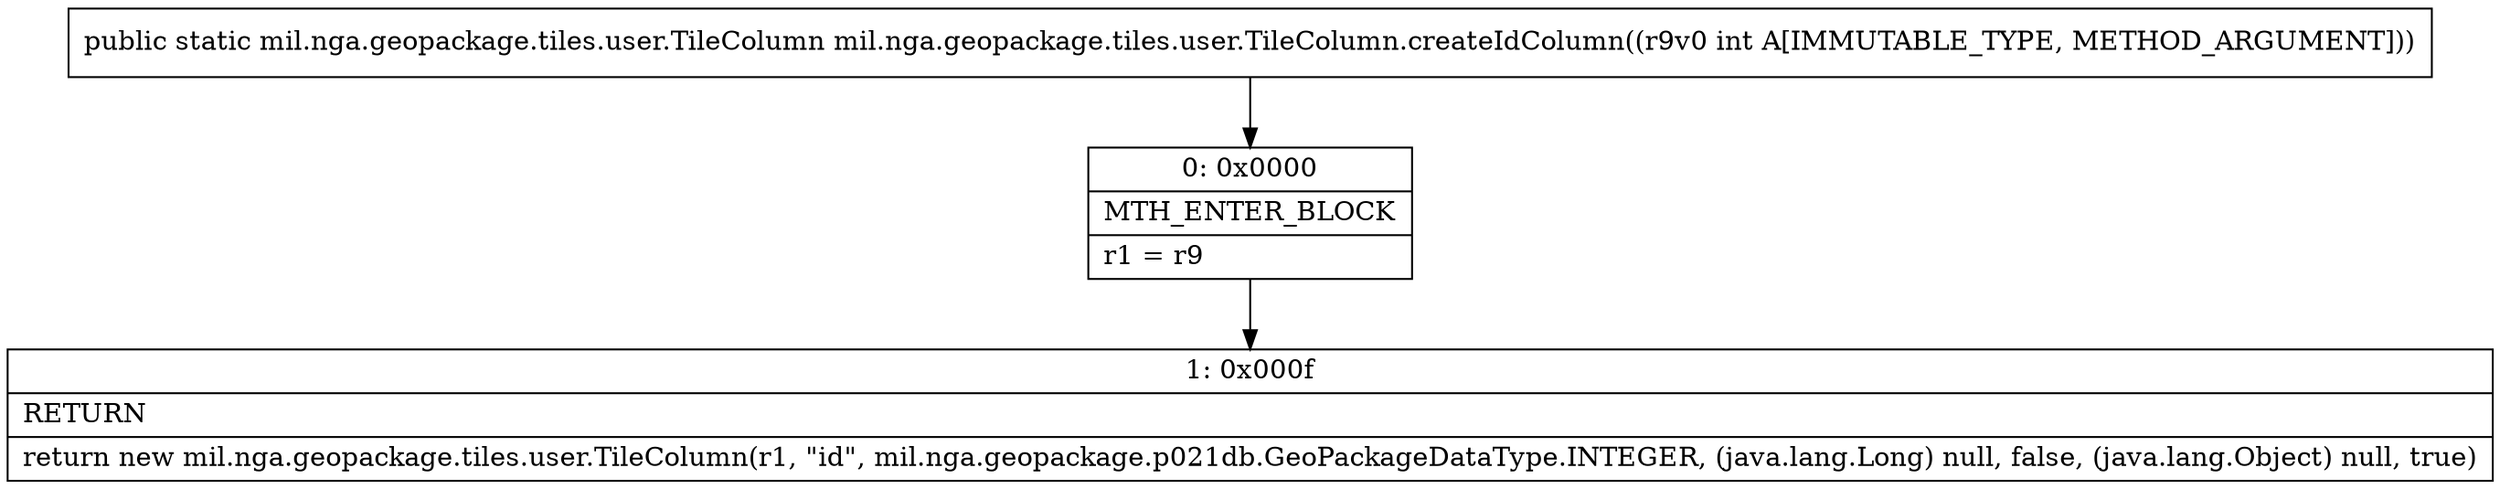 digraph "CFG formil.nga.geopackage.tiles.user.TileColumn.createIdColumn(I)Lmil\/nga\/geopackage\/tiles\/user\/TileColumn;" {
Node_0 [shape=record,label="{0\:\ 0x0000|MTH_ENTER_BLOCK\l|r1 = r9\l}"];
Node_1 [shape=record,label="{1\:\ 0x000f|RETURN\l|return new mil.nga.geopackage.tiles.user.TileColumn(r1, \"id\", mil.nga.geopackage.p021db.GeoPackageDataType.INTEGER, (java.lang.Long) null, false, (java.lang.Object) null, true)\l}"];
MethodNode[shape=record,label="{public static mil.nga.geopackage.tiles.user.TileColumn mil.nga.geopackage.tiles.user.TileColumn.createIdColumn((r9v0 int A[IMMUTABLE_TYPE, METHOD_ARGUMENT])) }"];
MethodNode -> Node_0;
Node_0 -> Node_1;
}

